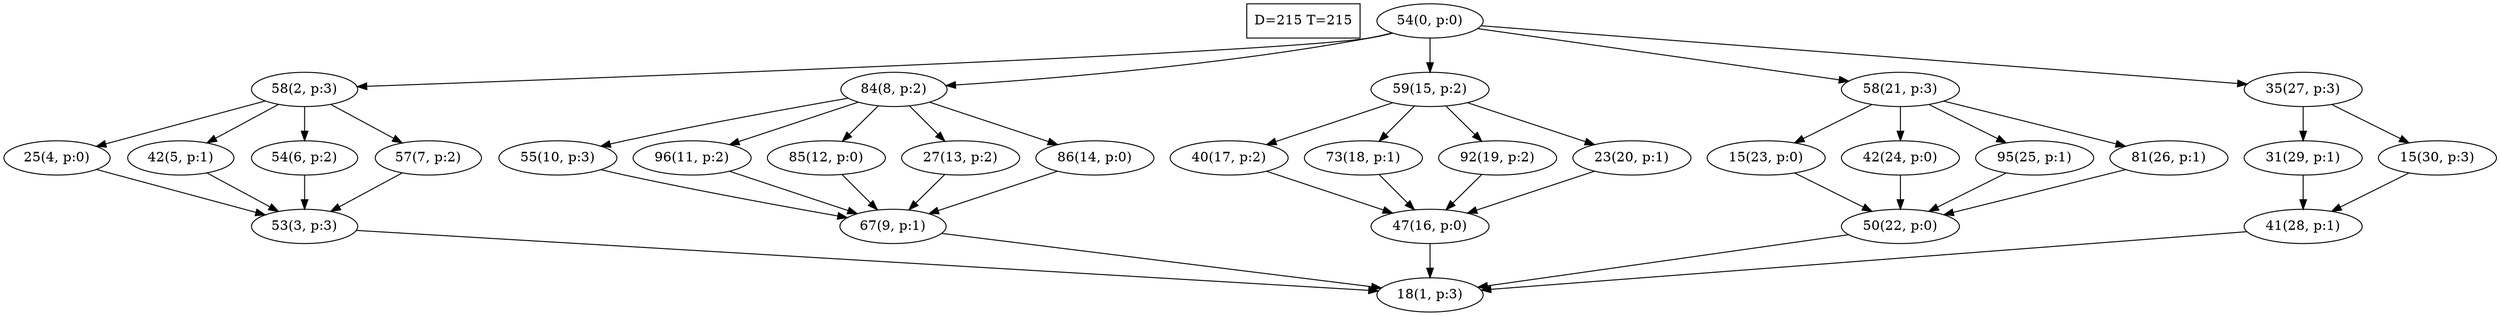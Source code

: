 digraph Task {
i [shape=box, label="D=215 T=215"]; 
0 [label="54(0, p:0)"];
1 [label="18(1, p:3)"];
2 [label="58(2, p:3)"];
3 [label="53(3, p:3)"];
4 [label="25(4, p:0)"];
5 [label="42(5, p:1)"];
6 [label="54(6, p:2)"];
7 [label="57(7, p:2)"];
8 [label="84(8, p:2)"];
9 [label="67(9, p:1)"];
10 [label="55(10, p:3)"];
11 [label="96(11, p:2)"];
12 [label="85(12, p:0)"];
13 [label="27(13, p:2)"];
14 [label="86(14, p:0)"];
15 [label="59(15, p:2)"];
16 [label="47(16, p:0)"];
17 [label="40(17, p:2)"];
18 [label="73(18, p:1)"];
19 [label="92(19, p:2)"];
20 [label="23(20, p:1)"];
21 [label="58(21, p:3)"];
22 [label="50(22, p:0)"];
23 [label="15(23, p:0)"];
24 [label="42(24, p:0)"];
25 [label="95(25, p:1)"];
26 [label="81(26, p:1)"];
27 [label="35(27, p:3)"];
28 [label="41(28, p:1)"];
29 [label="31(29, p:1)"];
30 [label="15(30, p:3)"];
0 -> 2;
0 -> 8;
0 -> 15;
0 -> 21;
0 -> 27;
2 -> 4;
2 -> 5;
2 -> 6;
2 -> 7;
3 -> 1;
4 -> 3;
5 -> 3;
6 -> 3;
7 -> 3;
8 -> 10;
8 -> 11;
8 -> 12;
8 -> 13;
8 -> 14;
9 -> 1;
10 -> 9;
11 -> 9;
12 -> 9;
13 -> 9;
14 -> 9;
15 -> 17;
15 -> 18;
15 -> 19;
15 -> 20;
16 -> 1;
17 -> 16;
18 -> 16;
19 -> 16;
20 -> 16;
21 -> 23;
21 -> 24;
21 -> 25;
21 -> 26;
22 -> 1;
23 -> 22;
24 -> 22;
25 -> 22;
26 -> 22;
27 -> 29;
27 -> 30;
28 -> 1;
29 -> 28;
30 -> 28;
}